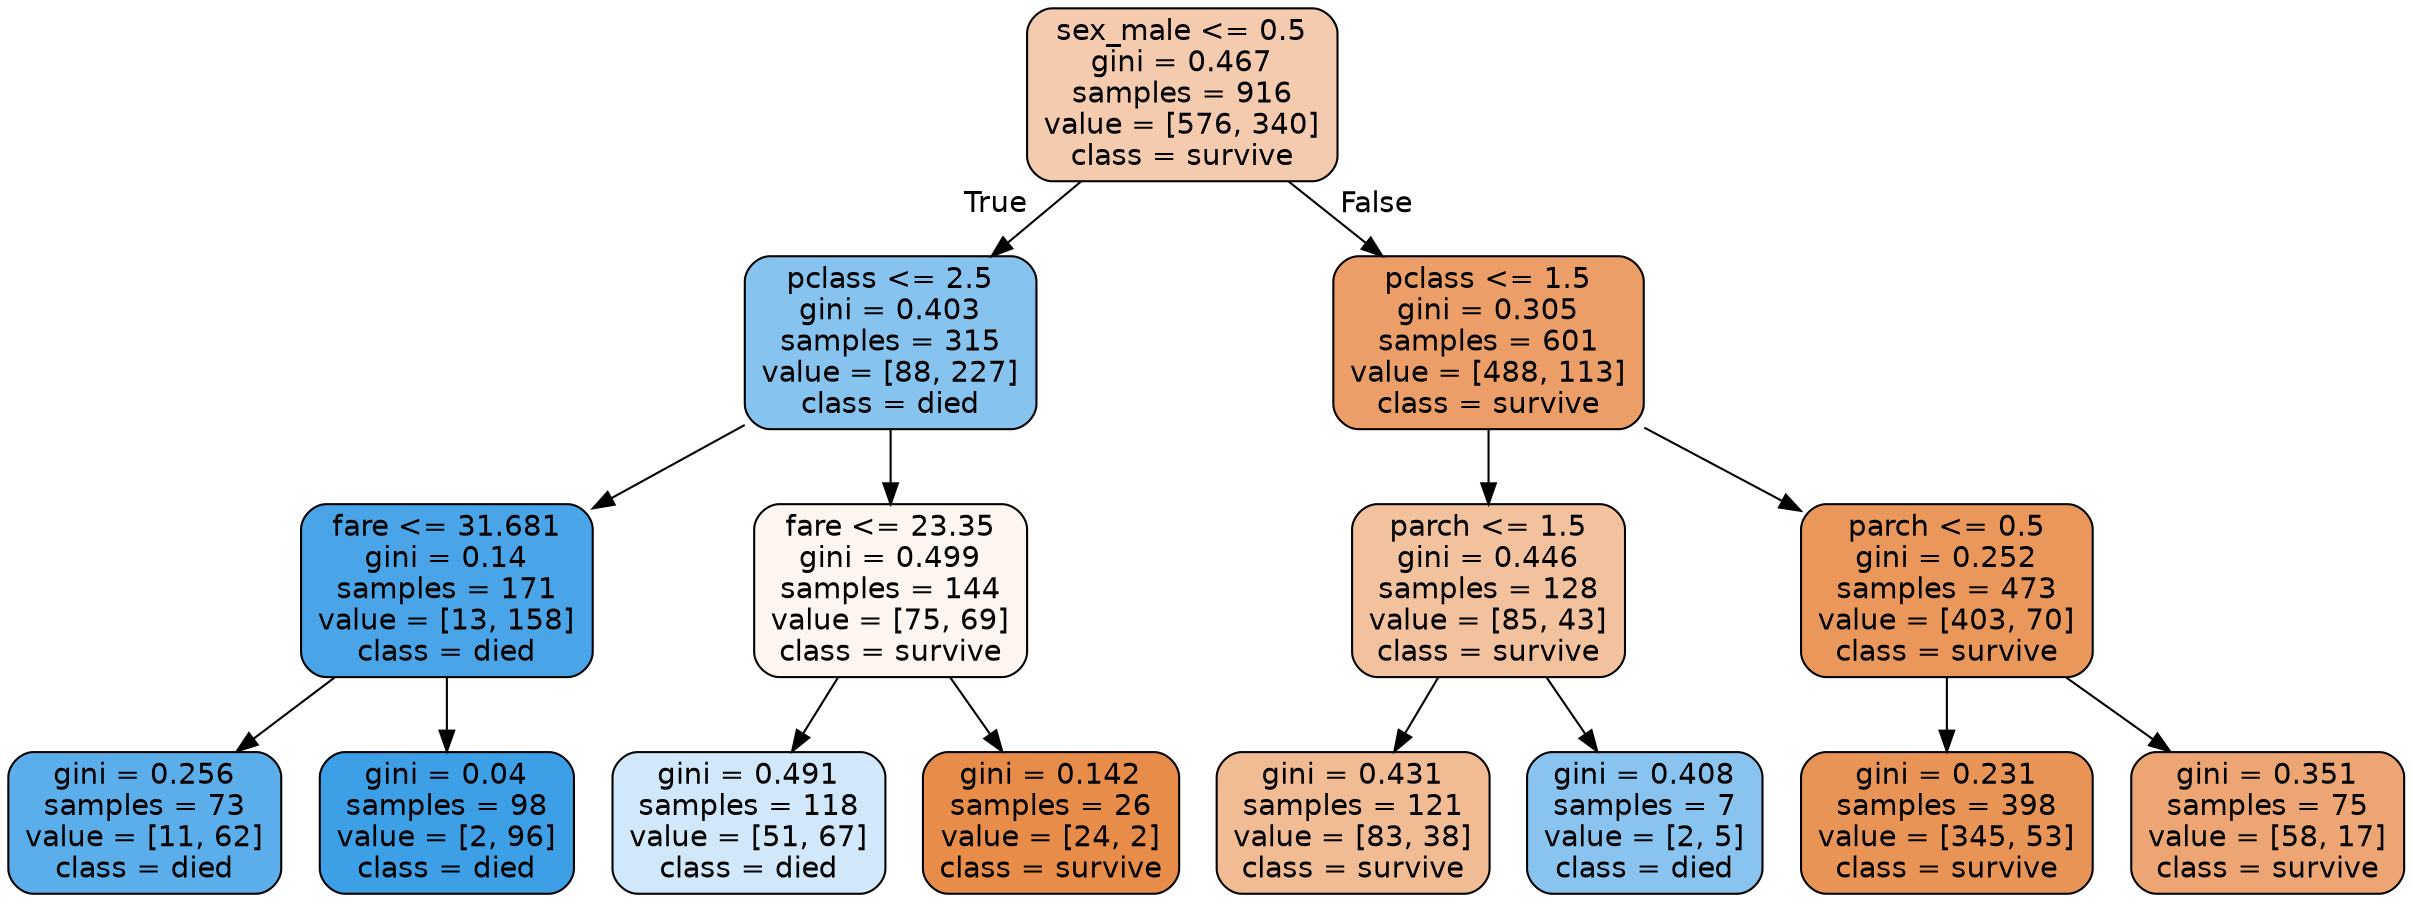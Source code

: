 digraph Tree {
node [shape=box, style="filled, rounded", color="black", fontname=helvetica] ;
edge [fontname=helvetica] ;
0 [label="sex_male <= 0.5\ngini = 0.467\nsamples = 916\nvalue = [576, 340]\nclass = survive", fillcolor="#f4cbae"] ;
1 [label="pclass <= 2.5\ngini = 0.403\nsamples = 315\nvalue = [88, 227]\nclass = died", fillcolor="#86c3ef"] ;
0 -> 1 [labeldistance=2.5, labelangle=45, headlabel="True"] ;
2 [label="fare <= 31.681\ngini = 0.14\nsamples = 171\nvalue = [13, 158]\nclass = died", fillcolor="#49a5e7"] ;
1 -> 2 ;
3 [label="gini = 0.256\nsamples = 73\nvalue = [11, 62]\nclass = died", fillcolor="#5caeea"] ;
2 -> 3 ;
4 [label="gini = 0.04\nsamples = 98\nvalue = [2, 96]\nclass = died", fillcolor="#3d9fe6"] ;
2 -> 4 ;
5 [label="fare <= 23.35\ngini = 0.499\nsamples = 144\nvalue = [75, 69]\nclass = survive", fillcolor="#fdf5ef"] ;
1 -> 5 ;
6 [label="gini = 0.491\nsamples = 118\nvalue = [51, 67]\nclass = died", fillcolor="#d0e8f9"] ;
5 -> 6 ;
7 [label="gini = 0.142\nsamples = 26\nvalue = [24, 2]\nclass = survive", fillcolor="#e78c49"] ;
5 -> 7 ;
8 [label="pclass <= 1.5\ngini = 0.305\nsamples = 601\nvalue = [488, 113]\nclass = survive", fillcolor="#eb9e67"] ;
0 -> 8 [labeldistance=2.5, labelangle=-45, headlabel="False"] ;
9 [label="parch <= 1.5\ngini = 0.446\nsamples = 128\nvalue = [85, 43]\nclass = survive", fillcolor="#f2c19d"] ;
8 -> 9 ;
10 [label="gini = 0.431\nsamples = 121\nvalue = [83, 38]\nclass = survive", fillcolor="#f1bb94"] ;
9 -> 10 ;
11 [label="gini = 0.408\nsamples = 7\nvalue = [2, 5]\nclass = died", fillcolor="#88c4ef"] ;
9 -> 11 ;
12 [label="parch <= 0.5\ngini = 0.252\nsamples = 473\nvalue = [403, 70]\nclass = survive", fillcolor="#ea975b"] ;
8 -> 12 ;
13 [label="gini = 0.231\nsamples = 398\nvalue = [345, 53]\nclass = survive", fillcolor="#e99457"] ;
12 -> 13 ;
14 [label="gini = 0.351\nsamples = 75\nvalue = [58, 17]\nclass = survive", fillcolor="#eda673"] ;
12 -> 14 ;
}